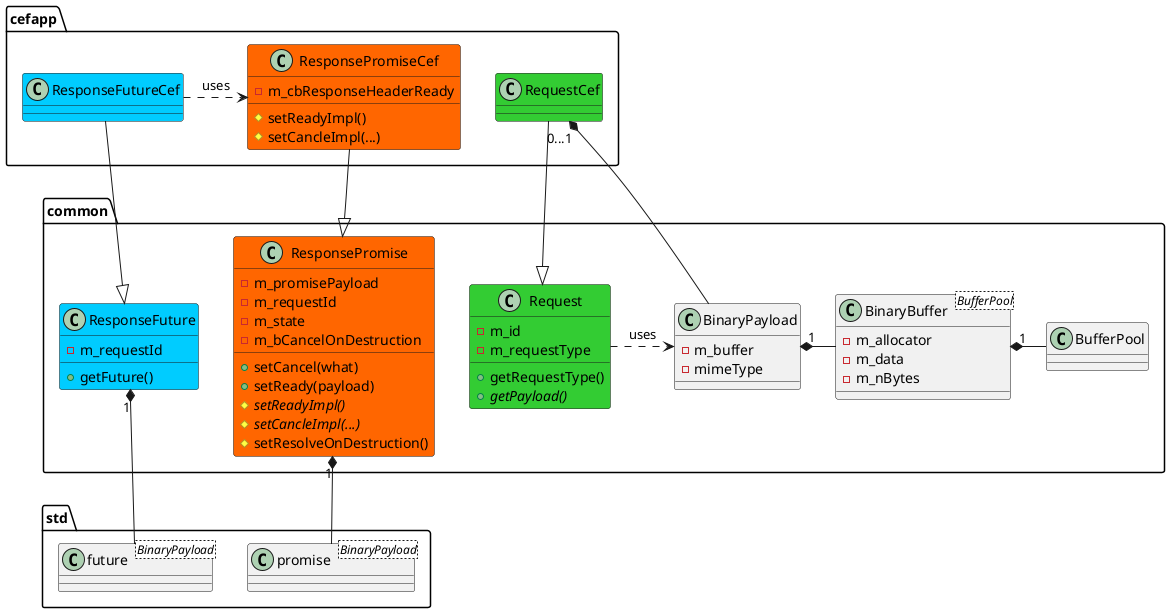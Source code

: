 
@startuml
set namespaceSeparator ::
skinparam shadowing false

namespace common {
    class BinaryBuffer<BufferPool> {
        - m_allocator
        - m_data
        - m_nBytes
    }
    class BinaryPayload {
        - m_buffer
        - mimeType
    }

    class BufferPool
    class Request #33cc33 {
        + getRequestType()
        + getPayload() {abstract}
        - m_id
        - m_requestType
    }
    class ResponsePromise #ff6600 {
        + setCancel(what)
        + setReady(payload)
        # setReadyImpl() {abstract}
        # setCancleImpl(...) {abstract}
        # setResolveOnDestruction()
        - m_promisePayload
        - m_requestId
        - m_state
        - m_bCancelOnDestruction
    }
    class ResponseFuture #00ccff {
        + getFuture()
        - m_requestId
    }
}

namespace cefapp {
    class RequestCef #33cc33
    class ResponsePromiseCef #ff6600 {
        # setReadyImpl()
        # setCancleImpl(...)
        - m_cbResponseHeaderReady
    }
    class ResponseFutureCef #00ccff
}

namespace std {
    class promise<BinaryPayload>
    class future<BinaryPayload>
}

cefapp::RequestCef --|> common::Request
cefapp::ResponsePromiseCef --|> common::ResponsePromise
common::ResponsePromise "1" *-- std::promise
cefapp::ResponseFutureCef --|> common::ResponseFuture
common::ResponseFuture "1" *-- std::future
cefapp::ResponseFutureCef .right.> cefapp::ResponsePromiseCef : uses

common::Request .right.> common::BinaryPayload : uses
cefapp::RequestCef "0...1" *--  common::BinaryPayload
common::BinaryPayload "1" *-right- common::BinaryBuffer
common::BinaryBuffer "1" *-right- common::BufferPool
@enduml